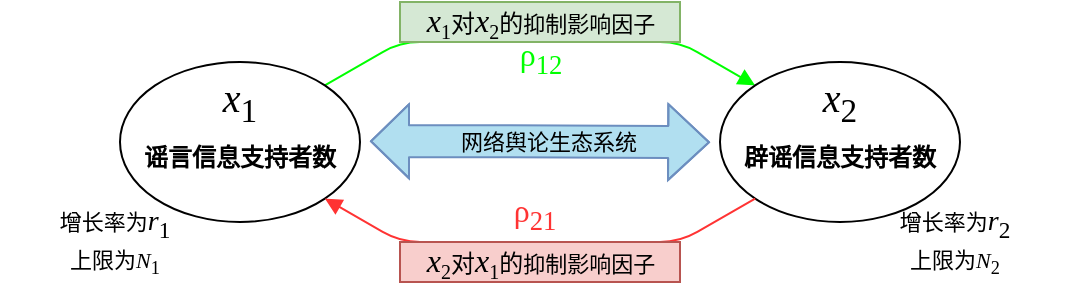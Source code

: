 <mxfile version="14.8.5" type="github">
  <diagram id="Ud3BV54i0hFkQ3ag8ZkD" name="Page-1">
    <mxGraphModel dx="632" dy="456" grid="1" gridSize="10" guides="1" tooltips="1" connect="1" arrows="1" fold="1" page="1" pageScale="1" pageWidth="827" pageHeight="1169" background="none" math="0" shadow="0">
      <root>
        <mxCell id="0" />
        <mxCell id="1" parent="0" />
        <mxCell id="vBrrbc_E7rSGlaNft34t-11" value="&lt;font face=&quot;Times New Roman&quot; style=&quot;font-size: 16px&quot; color=&quot;#00ff00&quot;&gt;ρ&lt;sub&gt;12&lt;/sub&gt;&lt;/font&gt;" style="html=1;verticalAlign=bottom;endArrow=block;entryX=0;entryY=0;entryDx=0;entryDy=0;exitX=1;exitY=0;exitDx=0;exitDy=0;strokeColor=#00FF00;" edge="1" parent="1" source="vBrrbc_E7rSGlaNft34t-1" target="vBrrbc_E7rSGlaNft34t-2">
          <mxGeometry y="-22" width="80" relative="1" as="geometry">
            <mxPoint x="414" y="139.31" as="sourcePoint" />
            <mxPoint x="524" y="139.81" as="targetPoint" />
            <Array as="points">
              <mxPoint x="390" y="120" />
              <mxPoint x="530" y="120" />
            </Array>
            <mxPoint as="offset" />
          </mxGeometry>
        </mxCell>
        <mxCell id="vBrrbc_E7rSGlaNft34t-1" value="&lt;font face=&quot;Times New Roman&quot; style=&quot;font-size: 12px&quot;&gt;&lt;b&gt;&lt;br&gt;谣言信息支持者数&lt;/b&gt;&lt;br&gt;&lt;/font&gt;" style="ellipse;whiteSpace=wrap;html=1;" vertex="1" parent="1">
          <mxGeometry x="250" y="130" width="120" height="80" as="geometry" />
        </mxCell>
        <mxCell id="vBrrbc_E7rSGlaNft34t-2" value="&lt;span style=&quot;font-family: &amp;#34;times new roman&amp;#34;&quot;&gt;&lt;b&gt;&lt;br&gt;辟谣信息支持者数&lt;/b&gt;&lt;/span&gt;" style="ellipse;whiteSpace=wrap;html=1;" vertex="1" parent="1">
          <mxGeometry x="550" y="130" width="120" height="80" as="geometry" />
        </mxCell>
        <mxCell id="vBrrbc_E7rSGlaNft34t-3" value="" style="shape=flexArrow;endArrow=classic;startArrow=classic;html=1;endWidth=21;endSize=6.47;width=16;strokeColor=#6c8ebf;fillColor=#B1DFF0;" edge="1" parent="1">
          <mxGeometry width="100" height="100" relative="1" as="geometry">
            <mxPoint x="375" y="169.66" as="sourcePoint" />
            <mxPoint x="545" y="170.16" as="targetPoint" />
            <Array as="points">
              <mxPoint x="445" y="169.66" />
            </Array>
          </mxGeometry>
        </mxCell>
        <mxCell id="vBrrbc_E7rSGlaNft34t-12" value="网络舆论生态系统" style="edgeLabel;html=1;align=center;verticalAlign=middle;resizable=0;points=[];fontSize=11;labelBackgroundColor=#B1DFF0;" vertex="1" connectable="0" parent="vBrrbc_E7rSGlaNft34t-3">
          <mxGeometry x="0.045" y="-3" relative="1" as="geometry">
            <mxPoint y="-3" as="offset" />
          </mxGeometry>
        </mxCell>
        <mxCell id="vBrrbc_E7rSGlaNft34t-4" value="&lt;font style=&quot;font-size: 20px&quot;&gt;&lt;span style=&quot;font-family: &amp;#34;times new roman&amp;#34;&quot;&gt;&lt;i&gt;x&lt;/i&gt;&lt;/span&gt;&lt;sub style=&quot;font-family: &amp;#34;times new roman&amp;#34;&quot;&gt;1&lt;/sub&gt;&lt;/font&gt;" style="text;html=1;strokeColor=none;fillColor=none;align=center;verticalAlign=middle;whiteSpace=wrap;rounded=0;" vertex="1" parent="1">
          <mxGeometry x="290" y="140" width="40" height="20" as="geometry" />
        </mxCell>
        <mxCell id="vBrrbc_E7rSGlaNft34t-5" value="&lt;font style=&quot;font-size: 20px&quot;&gt;&lt;span style=&quot;font-family: &amp;#34;times new roman&amp;#34;&quot;&gt;&lt;span&gt;&lt;i&gt;x&lt;/i&gt;&lt;/span&gt;&lt;span&gt;&lt;sub&gt;2&lt;/sub&gt;&lt;/span&gt;&lt;/span&gt;&lt;/font&gt;" style="text;html=1;strokeColor=none;fillColor=none;align=center;verticalAlign=middle;whiteSpace=wrap;rounded=0;" vertex="1" parent="1">
          <mxGeometry x="590" y="140" width="40" height="20" as="geometry" />
        </mxCell>
        <mxCell id="vBrrbc_E7rSGlaNft34t-6" style="edgeStyle=orthogonalEdgeStyle;rounded=0;orthogonalLoop=1;jettySize=auto;html=1;exitX=0.5;exitY=1;exitDx=0;exitDy=0;" edge="1" parent="1" source="vBrrbc_E7rSGlaNft34t-5" target="vBrrbc_E7rSGlaNft34t-5">
          <mxGeometry relative="1" as="geometry" />
        </mxCell>
        <mxCell id="vBrrbc_E7rSGlaNft34t-8" value="&lt;font style=&quot;font-size: 11px&quot; face=&quot;Times New Roman&quot;&gt;增长率为&lt;span style=&quot;font-size: 10.5pt&quot;&gt;&lt;i&gt;r&lt;/i&gt;&lt;/span&gt;&lt;span style=&quot;font-size: 10.5pt&quot;&gt;&lt;sub&gt;1&lt;/sub&gt;&lt;/span&gt;&lt;br&gt;上限为&lt;i&gt;N&lt;/i&gt;&lt;sub&gt;1&lt;/sub&gt;&lt;/font&gt;" style="text;html=1;strokeColor=none;fillColor=none;align=center;verticalAlign=middle;whiteSpace=wrap;rounded=0;" vertex="1" parent="1">
          <mxGeometry x="190" y="210" width="115" height="20" as="geometry" />
        </mxCell>
        <mxCell id="vBrrbc_E7rSGlaNft34t-14" value="&lt;font face=&quot;Times New Roman&quot; style=&quot;font-size: 16px&quot; color=&quot;#ff3333&quot;&gt;ρ&lt;sub&gt;21&lt;/sub&gt;&lt;/font&gt;" style="html=1;verticalAlign=bottom;endArrow=block;exitX=0;exitY=1;exitDx=0;exitDy=0;entryX=1;entryY=1;entryDx=0;entryDy=0;fillColor=#f8cecc;strokeColor=#FF3333;strokeWidth=1;" edge="1" parent="1" source="vBrrbc_E7rSGlaNft34t-2" target="vBrrbc_E7rSGlaNft34t-1">
          <mxGeometry x="0.023" width="80" relative="1" as="geometry">
            <mxPoint x="524" y="180.5" as="sourcePoint" />
            <mxPoint x="359" y="196" as="targetPoint" />
            <mxPoint as="offset" />
            <Array as="points">
              <mxPoint x="530" y="220" />
              <mxPoint x="390" y="220" />
            </Array>
          </mxGeometry>
        </mxCell>
        <mxCell id="vBrrbc_E7rSGlaNft34t-17" value="&lt;span style=&quot;font-size: 16px ; font-family: &amp;#34;times new roman&amp;#34;&quot;&gt;&lt;i&gt;x&lt;/i&gt;&lt;/span&gt;&lt;sub style=&quot;font-family: &amp;#34;times new roman&amp;#34;&quot;&gt;1&lt;/sub&gt;&lt;span style=&quot;font-family: &amp;#34;times new roman&amp;#34;&quot;&gt;对&lt;/span&gt;&lt;span style=&quot;font-size: 16px ; font-family: &amp;#34;times new roman&amp;#34;&quot;&gt;&lt;i&gt;x&lt;/i&gt;&lt;/span&gt;&lt;sub style=&quot;font-family: &amp;#34;times new roman&amp;#34;&quot;&gt;2&lt;/sub&gt;&lt;span style=&quot;font-family: &amp;#34;times new roman&amp;#34;&quot;&gt;的&lt;/span&gt;&lt;span style=&quot;font-size: 11px ; text-align: left&quot;&gt;抑制影响因子&lt;/span&gt;" style="text;html=1;align=center;verticalAlign=middle;resizable=0;points=[];autosize=1;strokeColor=#82b366;fontSize=12;fillColor=#d5e8d4;" vertex="1" parent="1">
          <mxGeometry x="390" y="100" width="140" height="20" as="geometry" />
        </mxCell>
        <mxCell id="vBrrbc_E7rSGlaNft34t-24" value="&lt;span style=&quot;font-size: 16px ; font-family: &amp;#34;times new roman&amp;#34;&quot;&gt;&lt;i&gt;x&lt;/i&gt;&lt;/span&gt;&lt;sub style=&quot;font-family: &amp;#34;times new roman&amp;#34;&quot;&gt;2&lt;/sub&gt;&lt;span style=&quot;font-family: &amp;#34;times new roman&amp;#34;&quot;&gt;对&lt;/span&gt;&lt;span style=&quot;font-size: 16px ; font-family: &amp;#34;times new roman&amp;#34;&quot;&gt;&lt;i&gt;x&lt;/i&gt;&lt;/span&gt;&lt;sub style=&quot;font-family: &amp;#34;times new roman&amp;#34;&quot;&gt;1&lt;/sub&gt;&lt;span style=&quot;font-family: &amp;#34;times new roman&amp;#34;&quot;&gt;的&lt;/span&gt;&lt;span style=&quot;font-size: 11px ; text-align: left&quot;&gt;抑制影响因子&lt;/span&gt;" style="text;html=1;align=center;verticalAlign=middle;resizable=0;points=[];autosize=1;strokeColor=#b85450;fontSize=12;fillColor=#f8cecc;" vertex="1" parent="1">
          <mxGeometry x="390" y="220" width="140" height="20" as="geometry" />
        </mxCell>
        <mxCell id="vBrrbc_E7rSGlaNft34t-27" style="edgeStyle=none;orthogonalLoop=1;jettySize=auto;html=1;exitX=0.5;exitY=0;exitDx=0;exitDy=0;fontSize=11;endArrow=block;strokeColor=#00FF00;strokeWidth=1;fillColor=#B1DFF0;verticalAlign=bottom;" edge="1" parent="1" source="vBrrbc_E7rSGlaNft34t-8" target="vBrrbc_E7rSGlaNft34t-8">
          <mxGeometry relative="1" as="geometry" />
        </mxCell>
        <mxCell id="vBrrbc_E7rSGlaNft34t-29" value="&lt;font style=&quot;font-size: 11px&quot; face=&quot;Times New Roman&quot;&gt;增长率为&lt;span style=&quot;font-size: 10.5pt&quot;&gt;&lt;i&gt;r&lt;/i&gt;&lt;/span&gt;&lt;span style=&quot;font-size: 10.5pt&quot;&gt;&lt;sub&gt;2&lt;/sub&gt;&lt;/span&gt;&lt;br&gt;上限为&lt;i&gt;N&lt;/i&gt;&lt;sub&gt;2&lt;/sub&gt;&lt;/font&gt;" style="text;html=1;strokeColor=none;fillColor=none;align=center;verticalAlign=middle;whiteSpace=wrap;rounded=0;" vertex="1" parent="1">
          <mxGeometry x="610" y="210" width="115" height="20" as="geometry" />
        </mxCell>
      </root>
    </mxGraphModel>
  </diagram>
</mxfile>
